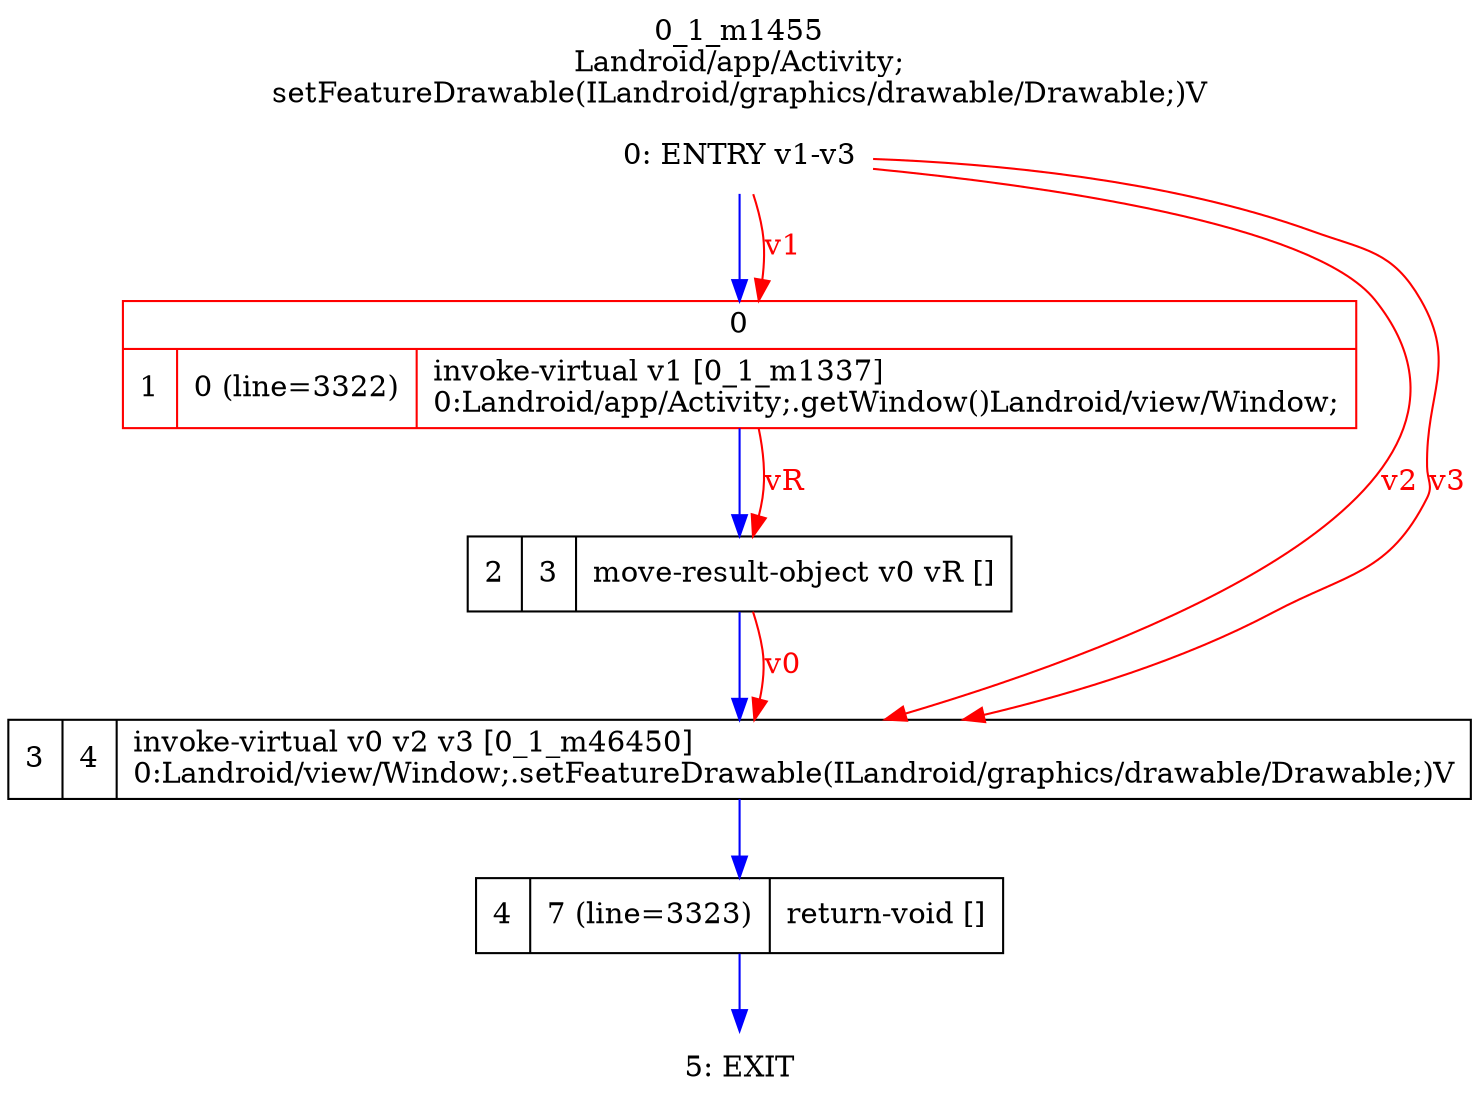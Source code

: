 digraph G {
rankdir=UD;
labelloc=t;
label="0_1_m1455\nLandroid/app/Activity;
setFeatureDrawable(ILandroid/graphics/drawable/Drawable;)V";
0[label="0: ENTRY v1-v3",shape=plaintext];
1[label="{0|{1|0 (line=3322)|invoke-virtual v1 [0_1_m1337]\l0:Landroid/app/Activity;.getWindow()Landroid/view/Window;\l}}",shape=record,URL="0_1_m1337.dot", color=red];
2[label="2|3|move-result-object v0 vR []\l",shape=record];
3[label="3|4|invoke-virtual v0 v2 v3 [0_1_m46450]\l0:Landroid/view/Window;.setFeatureDrawable(ILandroid/graphics/drawable/Drawable;)V\l",shape=record,URL="0_1_m46450.dot"];
4[label="4|7 (line=3323)|return-void []\l",shape=record];
5[label="5: EXIT",shape=plaintext];
0->1 [color=blue, fontcolor=blue,weight=100, taillabel=""];
1->2 [color=blue, fontcolor=blue,weight=100, taillabel=""];
2->3 [color=blue, fontcolor=blue,weight=100, taillabel=""];
3->4 [color=blue, fontcolor=blue,weight=100, taillabel=""];
4->5 [color=blue, fontcolor=blue,weight=100, taillabel=""];
0->1 [color=red, fontcolor=red, label="v1"];
1->2 [color=red, fontcolor=red, label="vR"];
0->3 [color=red, fontcolor=red, label="v2"];
0->3 [color=red, fontcolor=red, label="v3"];
2->3 [color=red, fontcolor=red, label="v0"];
}
